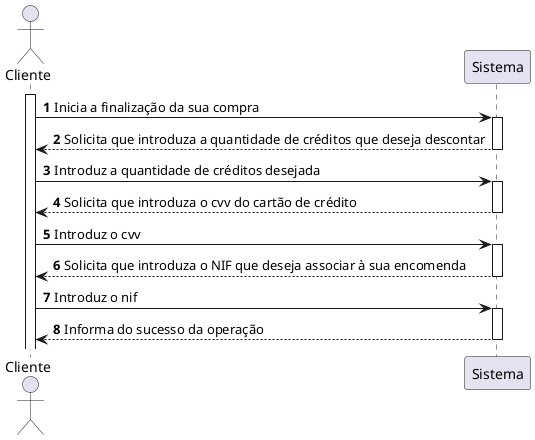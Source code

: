@startuml
autonumber

actor "Cliente" as CLIENTE
participant "Sistema" as SYS

activate CLIENTE
CLIENTE -> SYS : Inicia a finalização da sua compra
activate SYS

SYS --> CLIENTE : Solicita que introduza a quantidade de créditos que deseja descontar
deactivate SYS

CLIENTE -> SYS : Introduz a quantidade de créditos desejada
activate SYS

SYS --> CLIENTE : Solicita que introduza o cvv do cartão de crédito
deactivate SYS

CLIENTE -> SYS : Introduz o cvv
activate SYS

SYS --> CLIENTE : Solicita que introduza o NIF que deseja associar à sua encomenda
deactivate SYS

CLIENTE -> SYS : Introduz o nif
activate SYS

SYS --> CLIENTE : Informa do sucesso da operação
deactivate SYS

@enduml